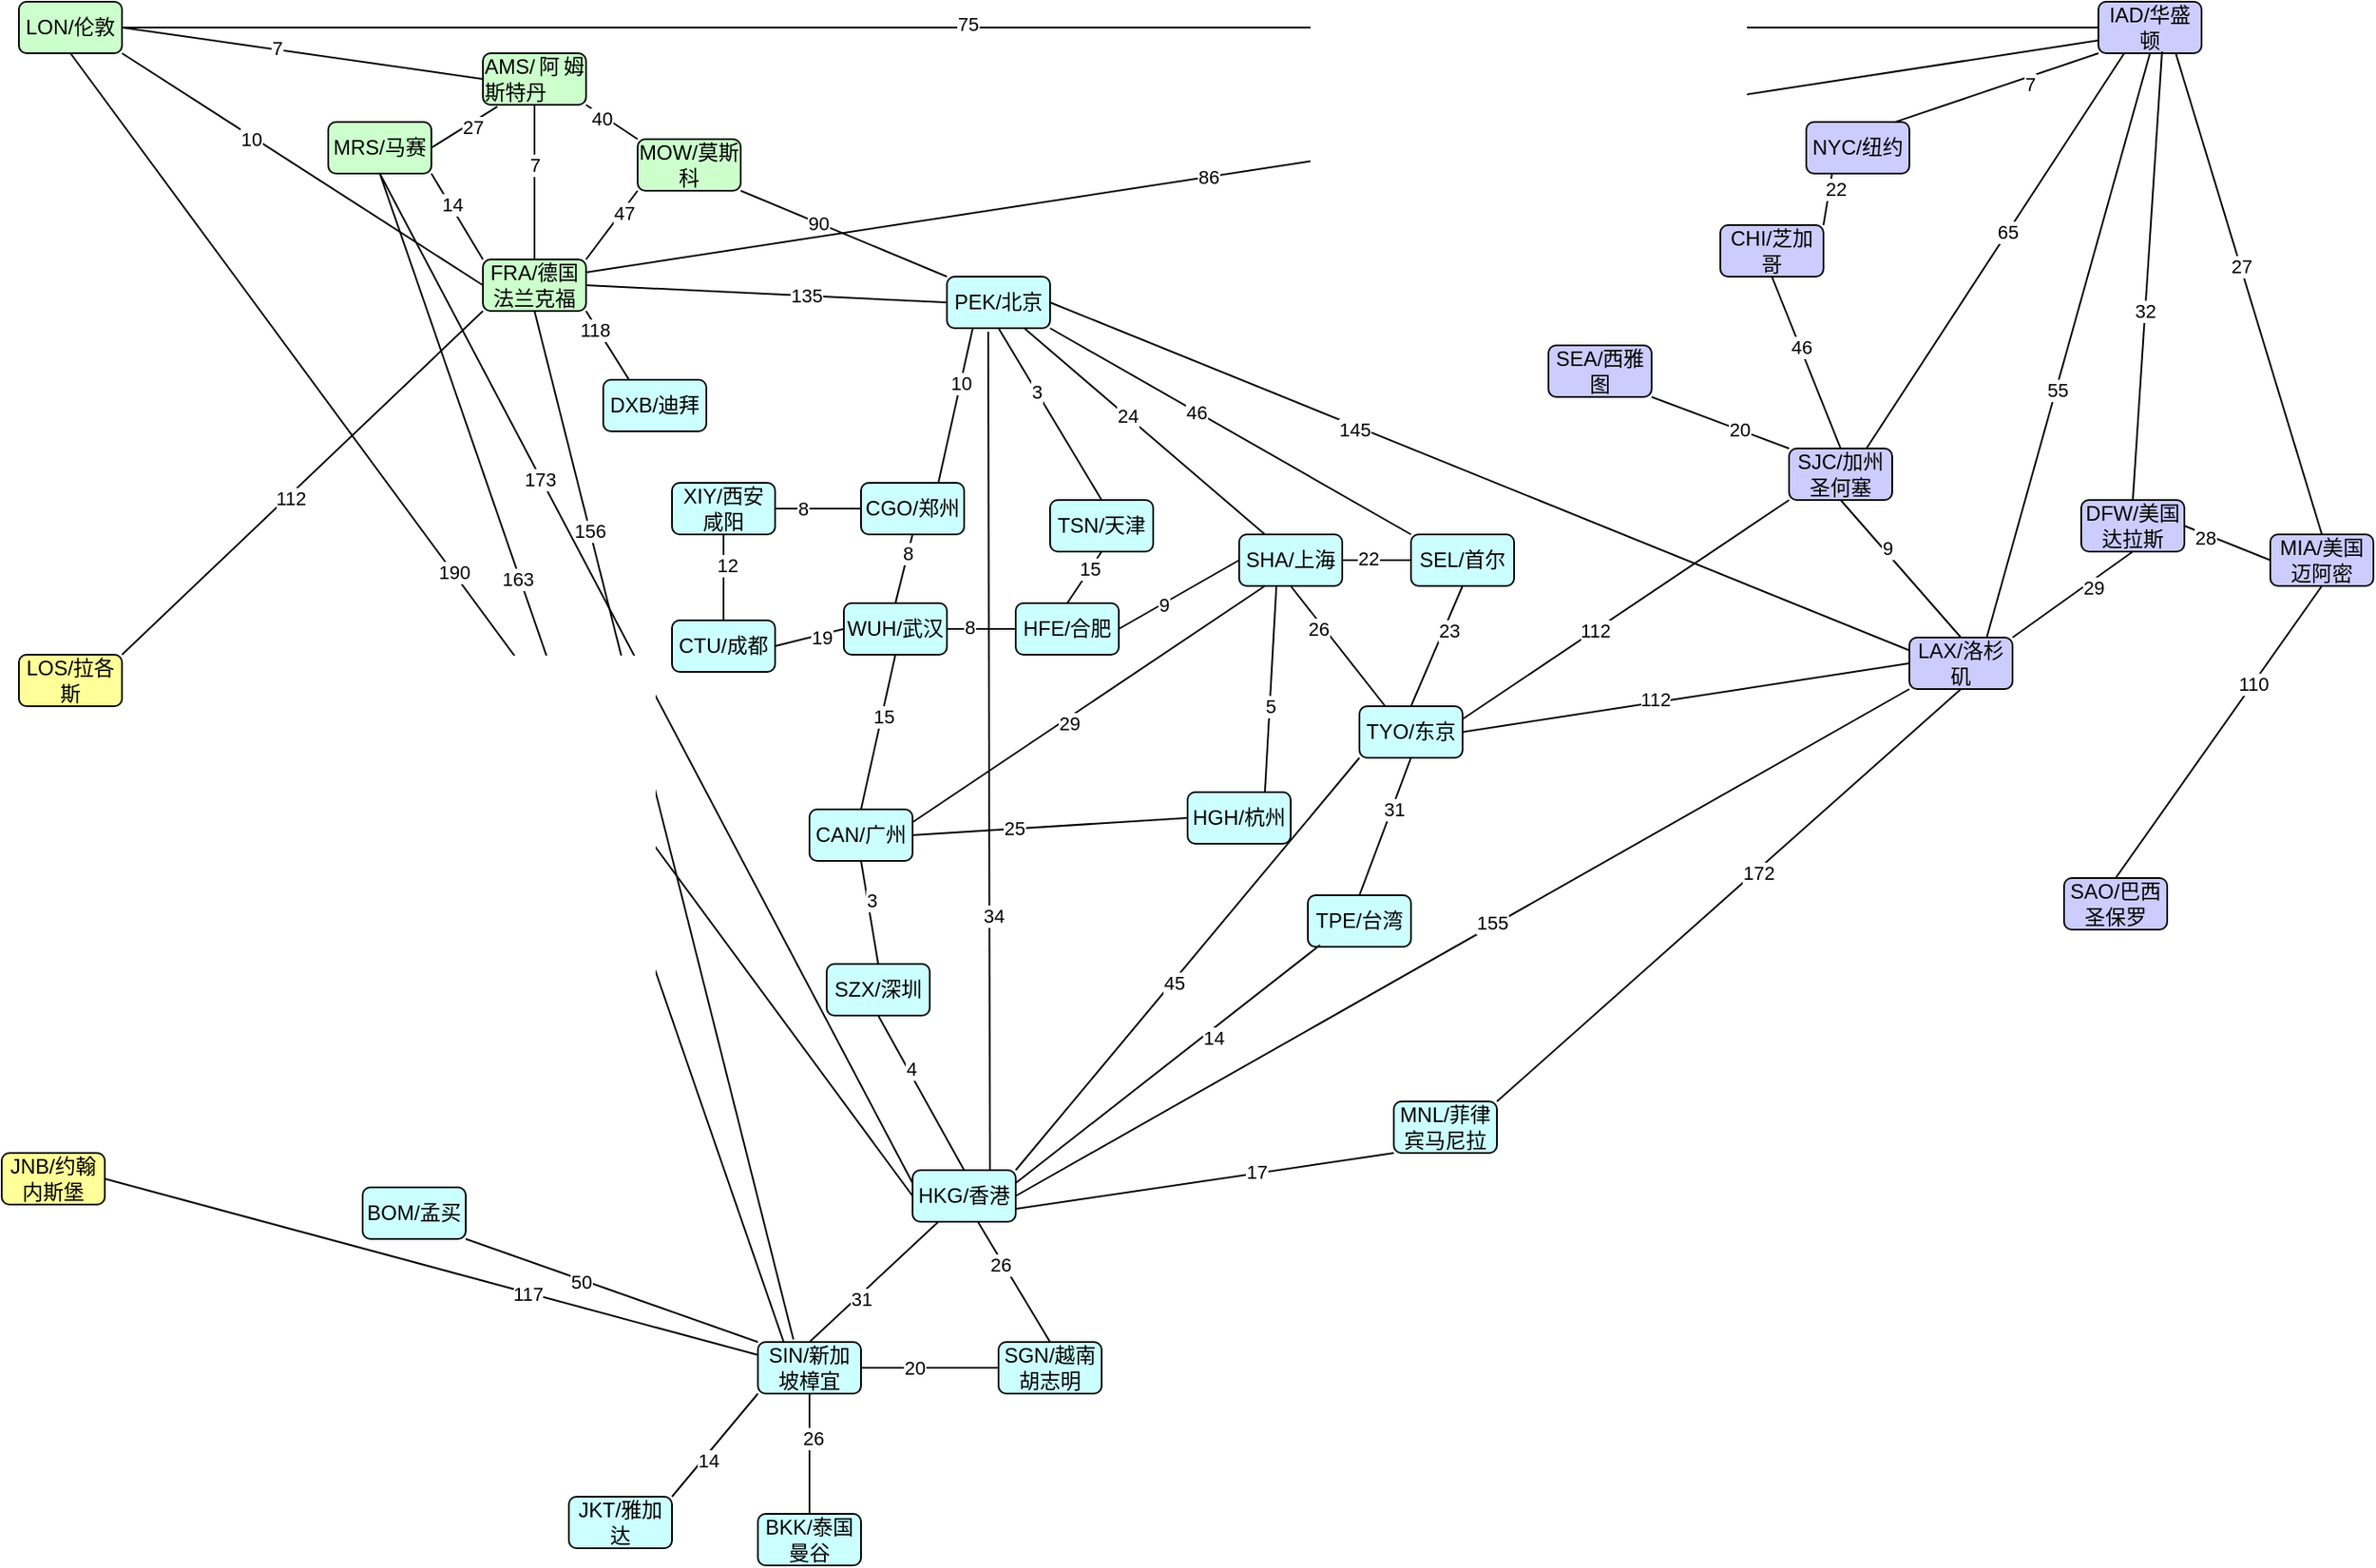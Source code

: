 <mxfile version="14.2.4" type="github">
  <diagram id="ZzYdATz1e4o50h1NUPOt" name="Page-1">
    <mxGraphModel dx="1673" dy="942" grid="1" gridSize="10" guides="1" tooltips="1" connect="1" arrows="1" fold="1" page="1" pageScale="1" pageWidth="2339" pageHeight="3300" math="0" shadow="0">
      <root>
        <mxCell id="0" />
        <mxCell id="1" parent="0" />
        <mxCell id="ROywHDCDSTMMRMpBO1r6-2" value="LON/伦敦" style="rounded=1;whiteSpace=wrap;html=1;fillColor=#CCFFCC;" vertex="1" parent="1">
          <mxGeometry x="50" y="140" width="60" height="30" as="geometry" />
        </mxCell>
        <mxCell id="ROywHDCDSTMMRMpBO1r6-33" value="&lt;div style=&quot;text-align: justify&quot;&gt;&lt;span&gt;AMS/阿姆斯特丹&lt;/span&gt;&lt;/div&gt;" style="rounded=1;whiteSpace=wrap;html=1;fillColor=#CCFFCC;" vertex="1" parent="1">
          <mxGeometry x="320" y="170" width="60" height="30" as="geometry" />
        </mxCell>
        <mxCell id="ROywHDCDSTMMRMpBO1r6-35" value="" style="endArrow=none;html=1;exitX=1;exitY=0.5;exitDx=0;exitDy=0;entryX=0;entryY=0.5;entryDx=0;entryDy=0;" edge="1" parent="1" source="ROywHDCDSTMMRMpBO1r6-2" target="ROywHDCDSTMMRMpBO1r6-33">
          <mxGeometry width="50" height="50" relative="1" as="geometry">
            <mxPoint x="390" y="440" as="sourcePoint" />
            <mxPoint x="440" y="390" as="targetPoint" />
          </mxGeometry>
        </mxCell>
        <mxCell id="ROywHDCDSTMMRMpBO1r6-36" value="7" style="edgeLabel;html=1;align=center;verticalAlign=middle;resizable=0;points=[];" vertex="1" connectable="0" parent="ROywHDCDSTMMRMpBO1r6-35">
          <mxGeometry x="-0.141" y="1" relative="1" as="geometry">
            <mxPoint as="offset" />
          </mxGeometry>
        </mxCell>
        <mxCell id="ROywHDCDSTMMRMpBO1r6-37" value="MRS/马赛" style="rounded=1;whiteSpace=wrap;html=1;fillColor=#CCFFCC;" vertex="1" parent="1">
          <mxGeometry x="230" y="210" width="60" height="30" as="geometry" />
        </mxCell>
        <mxCell id="ROywHDCDSTMMRMpBO1r6-38" value="MOW/莫斯科" style="rounded=1;whiteSpace=wrap;html=1;fillColor=#CCFFCC;" vertex="1" parent="1">
          <mxGeometry x="410" y="220" width="60" height="30" as="geometry" />
        </mxCell>
        <mxCell id="ROywHDCDSTMMRMpBO1r6-39" value="FRA/德国法兰克福" style="rounded=1;whiteSpace=wrap;html=1;fillColor=#CCFFCC;" vertex="1" parent="1">
          <mxGeometry x="320" y="290" width="60" height="30" as="geometry" />
        </mxCell>
        <mxCell id="ROywHDCDSTMMRMpBO1r6-43" value="" style="endArrow=none;html=1;exitX=1;exitY=0.5;exitDx=0;exitDy=0;entryX=0.139;entryY=1.037;entryDx=0;entryDy=0;entryPerimeter=0;" edge="1" parent="1" source="ROywHDCDSTMMRMpBO1r6-37" target="ROywHDCDSTMMRMpBO1r6-33">
          <mxGeometry width="50" height="50" relative="1" as="geometry">
            <mxPoint x="470" y="370" as="sourcePoint" />
            <mxPoint x="520" y="320" as="targetPoint" />
            <Array as="points" />
          </mxGeometry>
        </mxCell>
        <mxCell id="ROywHDCDSTMMRMpBO1r6-45" value="27" style="edgeLabel;html=1;align=center;verticalAlign=middle;resizable=0;points=[];" vertex="1" connectable="0" parent="ROywHDCDSTMMRMpBO1r6-43">
          <mxGeometry x="0.178" y="-2" relative="1" as="geometry">
            <mxPoint as="offset" />
          </mxGeometry>
        </mxCell>
        <mxCell id="ROywHDCDSTMMRMpBO1r6-51" value="" style="endArrow=none;html=1;exitX=1;exitY=1;exitDx=0;exitDy=0;entryX=0;entryY=0;entryDx=0;entryDy=0;" edge="1" parent="1" source="ROywHDCDSTMMRMpBO1r6-33" target="ROywHDCDSTMMRMpBO1r6-38">
          <mxGeometry width="50" height="50" relative="1" as="geometry">
            <mxPoint x="470" y="370" as="sourcePoint" />
            <mxPoint x="520" y="320" as="targetPoint" />
          </mxGeometry>
        </mxCell>
        <mxCell id="ROywHDCDSTMMRMpBO1r6-52" value="40" style="edgeLabel;html=1;align=center;verticalAlign=middle;resizable=0;points=[];" vertex="1" connectable="0" parent="ROywHDCDSTMMRMpBO1r6-51">
          <mxGeometry x="-0.353" y="-2" relative="1" as="geometry">
            <mxPoint as="offset" />
          </mxGeometry>
        </mxCell>
        <mxCell id="ROywHDCDSTMMRMpBO1r6-53" value="" style="endArrow=none;html=1;exitX=0.5;exitY=0;exitDx=0;exitDy=0;entryX=0.5;entryY=1;entryDx=0;entryDy=0;" edge="1" parent="1" source="ROywHDCDSTMMRMpBO1r6-39" target="ROywHDCDSTMMRMpBO1r6-33">
          <mxGeometry width="50" height="50" relative="1" as="geometry">
            <mxPoint x="470" y="370" as="sourcePoint" />
            <mxPoint x="520" y="320" as="targetPoint" />
          </mxGeometry>
        </mxCell>
        <mxCell id="ROywHDCDSTMMRMpBO1r6-54" value="7" style="edgeLabel;html=1;align=center;verticalAlign=middle;resizable=0;points=[];" vertex="1" connectable="0" parent="ROywHDCDSTMMRMpBO1r6-53">
          <mxGeometry x="0.219" relative="1" as="geometry">
            <mxPoint as="offset" />
          </mxGeometry>
        </mxCell>
        <mxCell id="ROywHDCDSTMMRMpBO1r6-55" value="" style="endArrow=none;html=1;exitX=1;exitY=0;exitDx=0;exitDy=0;entryX=0;entryY=1;entryDx=0;entryDy=0;" edge="1" parent="1" source="ROywHDCDSTMMRMpBO1r6-39" target="ROywHDCDSTMMRMpBO1r6-38">
          <mxGeometry width="50" height="50" relative="1" as="geometry">
            <mxPoint x="470" y="370" as="sourcePoint" />
            <mxPoint x="520" y="320" as="targetPoint" />
          </mxGeometry>
        </mxCell>
        <mxCell id="ROywHDCDSTMMRMpBO1r6-56" value="47" style="edgeLabel;html=1;align=center;verticalAlign=middle;resizable=0;points=[];" vertex="1" connectable="0" parent="ROywHDCDSTMMRMpBO1r6-55">
          <mxGeometry x="0.392" y="-1" relative="1" as="geometry">
            <mxPoint as="offset" />
          </mxGeometry>
        </mxCell>
        <mxCell id="ROywHDCDSTMMRMpBO1r6-57" value="" style="endArrow=none;html=1;exitX=0;exitY=0;exitDx=0;exitDy=0;entryX=1;entryY=1;entryDx=0;entryDy=0;" edge="1" parent="1" source="ROywHDCDSTMMRMpBO1r6-39" target="ROywHDCDSTMMRMpBO1r6-37">
          <mxGeometry width="50" height="50" relative="1" as="geometry">
            <mxPoint x="470" y="370" as="sourcePoint" />
            <mxPoint x="520" y="320" as="targetPoint" />
          </mxGeometry>
        </mxCell>
        <mxCell id="ROywHDCDSTMMRMpBO1r6-58" value="14" style="edgeLabel;html=1;align=center;verticalAlign=middle;resizable=0;points=[];" vertex="1" connectable="0" parent="ROywHDCDSTMMRMpBO1r6-57">
          <mxGeometry x="0.274" y="-1" relative="1" as="geometry">
            <mxPoint as="offset" />
          </mxGeometry>
        </mxCell>
        <mxCell id="ROywHDCDSTMMRMpBO1r6-59" value="" style="endArrow=none;html=1;exitX=1;exitY=1;exitDx=0;exitDy=0;entryX=0;entryY=0.5;entryDx=0;entryDy=0;" edge="1" parent="1" source="ROywHDCDSTMMRMpBO1r6-2" target="ROywHDCDSTMMRMpBO1r6-39">
          <mxGeometry width="50" height="50" relative="1" as="geometry">
            <mxPoint x="470" y="370" as="sourcePoint" />
            <mxPoint x="520" y="320" as="targetPoint" />
          </mxGeometry>
        </mxCell>
        <mxCell id="ROywHDCDSTMMRMpBO1r6-223" value="10" style="edgeLabel;html=1;align=center;verticalAlign=middle;resizable=0;points=[];" vertex="1" connectable="0" parent="ROywHDCDSTMMRMpBO1r6-59">
          <mxGeometry x="-0.276" y="-2" relative="1" as="geometry">
            <mxPoint y="-1" as="offset" />
          </mxGeometry>
        </mxCell>
        <mxCell id="ROywHDCDSTMMRMpBO1r6-60" value="LOS/拉各斯" style="rounded=1;whiteSpace=wrap;html=1;fillColor=#FFFF99;" vertex="1" parent="1">
          <mxGeometry x="50" y="520" width="60" height="30" as="geometry" />
        </mxCell>
        <mxCell id="ROywHDCDSTMMRMpBO1r6-61" value="JNB/约翰内斯堡" style="rounded=1;whiteSpace=wrap;html=1;fillColor=#FFFF99;" vertex="1" parent="1">
          <mxGeometry x="40" y="810" width="60" height="30" as="geometry" />
        </mxCell>
        <mxCell id="ROywHDCDSTMMRMpBO1r6-62" value="" style="endArrow=none;html=1;exitX=1;exitY=0;exitDx=0;exitDy=0;entryX=0;entryY=1;entryDx=0;entryDy=0;" edge="1" parent="1" source="ROywHDCDSTMMRMpBO1r6-60" target="ROywHDCDSTMMRMpBO1r6-39">
          <mxGeometry width="50" height="50" relative="1" as="geometry">
            <mxPoint x="490" y="750" as="sourcePoint" />
            <mxPoint x="540" y="700" as="targetPoint" />
          </mxGeometry>
        </mxCell>
        <mxCell id="ROywHDCDSTMMRMpBO1r6-63" value="112" style="edgeLabel;html=1;align=center;verticalAlign=middle;resizable=0;points=[];" vertex="1" connectable="0" parent="ROywHDCDSTMMRMpBO1r6-62">
          <mxGeometry x="-0.069" y="-2" relative="1" as="geometry">
            <mxPoint x="-1" as="offset" />
          </mxGeometry>
        </mxCell>
        <mxCell id="ROywHDCDSTMMRMpBO1r6-64" value="DXB/迪拜" style="rounded=1;whiteSpace=wrap;html=1;fillColor=#CCFFFF;" vertex="1" parent="1">
          <mxGeometry x="390" y="360" width="60" height="30" as="geometry" />
        </mxCell>
        <mxCell id="ROywHDCDSTMMRMpBO1r6-65" value="" style="endArrow=none;html=1;exitX=1;exitY=1;exitDx=0;exitDy=0;entryX=0.25;entryY=0;entryDx=0;entryDy=0;" edge="1" parent="1" source="ROywHDCDSTMMRMpBO1r6-39" target="ROywHDCDSTMMRMpBO1r6-64">
          <mxGeometry width="50" height="50" relative="1" as="geometry">
            <mxPoint x="490" y="550" as="sourcePoint" />
            <mxPoint x="540" y="500" as="targetPoint" />
          </mxGeometry>
        </mxCell>
        <mxCell id="ROywHDCDSTMMRMpBO1r6-66" value="118" style="edgeLabel;html=1;align=center;verticalAlign=middle;resizable=0;points=[];" vertex="1" connectable="0" parent="ROywHDCDSTMMRMpBO1r6-65">
          <mxGeometry x="-0.515" y="-2" relative="1" as="geometry">
            <mxPoint as="offset" />
          </mxGeometry>
        </mxCell>
        <mxCell id="ROywHDCDSTMMRMpBO1r6-67" value="CTU/成都" style="rounded=1;whiteSpace=wrap;html=1;fillColor=#CCFFFF;" vertex="1" parent="1">
          <mxGeometry x="430" y="500" width="60" height="30" as="geometry" />
        </mxCell>
        <mxCell id="ROywHDCDSTMMRMpBO1r6-68" value="XIY/西安咸阳" style="rounded=1;whiteSpace=wrap;html=1;fillColor=#CCFFFF;" vertex="1" parent="1">
          <mxGeometry x="430" y="420" width="60" height="30" as="geometry" />
        </mxCell>
        <mxCell id="ROywHDCDSTMMRMpBO1r6-69" value="CGO/郑州" style="rounded=1;whiteSpace=wrap;html=1;fillColor=#CCFFFF;" vertex="1" parent="1">
          <mxGeometry x="540" y="420" width="60" height="30" as="geometry" />
        </mxCell>
        <mxCell id="ROywHDCDSTMMRMpBO1r6-70" value="PEK/北京" style="rounded=1;whiteSpace=wrap;html=1;fillColor=#CCFFFF;" vertex="1" parent="1">
          <mxGeometry x="590" y="300" width="60" height="30" as="geometry" />
        </mxCell>
        <mxCell id="ROywHDCDSTMMRMpBO1r6-71" value="WUH/武汉" style="rounded=1;whiteSpace=wrap;html=1;fillColor=#CCFFFF;" vertex="1" parent="1">
          <mxGeometry x="530" y="490" width="60" height="30" as="geometry" />
        </mxCell>
        <mxCell id="ROywHDCDSTMMRMpBO1r6-72" value="TSN/天津" style="rounded=1;whiteSpace=wrap;html=1;fillColor=#CCFFFF;" vertex="1" parent="1">
          <mxGeometry x="650" y="430" width="60" height="30" as="geometry" />
        </mxCell>
        <mxCell id="ROywHDCDSTMMRMpBO1r6-73" value="HFE/合肥" style="rounded=1;whiteSpace=wrap;html=1;fillColor=#CCFFFF;" vertex="1" parent="1">
          <mxGeometry x="630" y="490" width="60" height="30" as="geometry" />
        </mxCell>
        <mxCell id="ROywHDCDSTMMRMpBO1r6-76" value="CAN/广州" style="rounded=1;whiteSpace=wrap;html=1;fillColor=#CCFFFF;" vertex="1" parent="1">
          <mxGeometry x="510" y="610" width="60" height="30" as="geometry" />
        </mxCell>
        <mxCell id="ROywHDCDSTMMRMpBO1r6-77" value="SZX/深圳" style="rounded=1;whiteSpace=wrap;html=1;fillColor=#CCFFFF;" vertex="1" parent="1">
          <mxGeometry x="520" y="700" width="60" height="30" as="geometry" />
        </mxCell>
        <mxCell id="ROywHDCDSTMMRMpBO1r6-78" value="BOM/孟买" style="rounded=1;whiteSpace=wrap;html=1;fillColor=#CCFFFF;" vertex="1" parent="1">
          <mxGeometry x="250" y="830" width="60" height="30" as="geometry" />
        </mxCell>
        <mxCell id="ROywHDCDSTMMRMpBO1r6-79" value="HKG/香港" style="rounded=1;whiteSpace=wrap;html=1;fillColor=#CCFFFF;" vertex="1" parent="1">
          <mxGeometry x="570" y="820" width="60" height="30" as="geometry" />
        </mxCell>
        <mxCell id="ROywHDCDSTMMRMpBO1r6-80" value="SIN/新加坡樟宜" style="rounded=1;whiteSpace=wrap;html=1;fillColor=#CCFFFF;" vertex="1" parent="1">
          <mxGeometry x="480" y="920" width="60" height="30" as="geometry" />
        </mxCell>
        <mxCell id="ROywHDCDSTMMRMpBO1r6-81" value="SGN/越南胡志明" style="rounded=1;whiteSpace=wrap;html=1;fillColor=#CCFFFF;" vertex="1" parent="1">
          <mxGeometry x="620" y="920" width="60" height="30" as="geometry" />
        </mxCell>
        <mxCell id="ROywHDCDSTMMRMpBO1r6-82" value="MNL/菲律宾马尼拉" style="rounded=1;whiteSpace=wrap;html=1;fillColor=#CCFFFF;" vertex="1" parent="1">
          <mxGeometry x="850" y="780" width="60" height="30" as="geometry" />
        </mxCell>
        <mxCell id="ROywHDCDSTMMRMpBO1r6-83" value="BKK/泰国曼谷" style="rounded=1;whiteSpace=wrap;html=1;fillColor=#CCFFFF;" vertex="1" parent="1">
          <mxGeometry x="480" y="1020" width="60" height="30" as="geometry" />
        </mxCell>
        <mxCell id="ROywHDCDSTMMRMpBO1r6-84" value="JKT/雅加达" style="rounded=1;whiteSpace=wrap;html=1;fillColor=#CCFFFF;" vertex="1" parent="1">
          <mxGeometry x="370" y="1010" width="60" height="30" as="geometry" />
        </mxCell>
        <mxCell id="ROywHDCDSTMMRMpBO1r6-85" value="SHA/上海" style="rounded=1;whiteSpace=wrap;html=1;fillColor=#CCFFFF;" vertex="1" parent="1">
          <mxGeometry x="760" y="450" width="60" height="30" as="geometry" />
        </mxCell>
        <mxCell id="ROywHDCDSTMMRMpBO1r6-86" value="HGH/杭州" style="rounded=1;whiteSpace=wrap;html=1;fillColor=#CCFFFF;" vertex="1" parent="1">
          <mxGeometry x="730" y="600" width="60" height="30" as="geometry" />
        </mxCell>
        <mxCell id="ROywHDCDSTMMRMpBO1r6-89" value="TYO/东京" style="rounded=1;whiteSpace=wrap;html=1;fillColor=#CCFFFF;" vertex="1" parent="1">
          <mxGeometry x="830" y="550" width="60" height="30" as="geometry" />
        </mxCell>
        <mxCell id="ROywHDCDSTMMRMpBO1r6-90" value="SEL/首尔" style="rounded=1;whiteSpace=wrap;html=1;fillColor=#CCFFFF;" vertex="1" parent="1">
          <mxGeometry x="860" y="450" width="60" height="30" as="geometry" />
        </mxCell>
        <mxCell id="ROywHDCDSTMMRMpBO1r6-91" value="TPE/台湾" style="rounded=1;whiteSpace=wrap;html=1;fillColor=#CCFFFF;" vertex="1" parent="1">
          <mxGeometry x="800" y="660" width="60" height="30" as="geometry" />
        </mxCell>
        <mxCell id="ROywHDCDSTMMRMpBO1r6-93" value="" style="endArrow=none;html=1;exitX=1;exitY=1;exitDx=0;exitDy=0;entryX=0;entryY=0;entryDx=0;entryDy=0;" edge="1" parent="1" source="ROywHDCDSTMMRMpBO1r6-38" target="ROywHDCDSTMMRMpBO1r6-70">
          <mxGeometry width="50" height="50" relative="1" as="geometry">
            <mxPoint x="620" y="450" as="sourcePoint" />
            <mxPoint x="670" y="400" as="targetPoint" />
          </mxGeometry>
        </mxCell>
        <mxCell id="ROywHDCDSTMMRMpBO1r6-94" value="90" style="edgeLabel;html=1;align=center;verticalAlign=middle;resizable=0;points=[];" vertex="1" connectable="0" parent="ROywHDCDSTMMRMpBO1r6-93">
          <mxGeometry x="-0.255" relative="1" as="geometry">
            <mxPoint as="offset" />
          </mxGeometry>
        </mxCell>
        <mxCell id="ROywHDCDSTMMRMpBO1r6-95" value="" style="endArrow=none;html=1;exitX=1;exitY=0.5;exitDx=0;exitDy=0;entryX=0;entryY=0.5;entryDx=0;entryDy=0;" edge="1" parent="1" source="ROywHDCDSTMMRMpBO1r6-39" target="ROywHDCDSTMMRMpBO1r6-70">
          <mxGeometry width="50" height="50" relative="1" as="geometry">
            <mxPoint x="620" y="450" as="sourcePoint" />
            <mxPoint x="670" y="400" as="targetPoint" />
          </mxGeometry>
        </mxCell>
        <mxCell id="ROywHDCDSTMMRMpBO1r6-96" value="135" style="edgeLabel;html=1;align=center;verticalAlign=middle;resizable=0;points=[];" vertex="1" connectable="0" parent="ROywHDCDSTMMRMpBO1r6-95">
          <mxGeometry x="0.216" relative="1" as="geometry">
            <mxPoint as="offset" />
          </mxGeometry>
        </mxCell>
        <mxCell id="ROywHDCDSTMMRMpBO1r6-97" value="" style="endArrow=none;html=1;entryX=0.25;entryY=1;entryDx=0;entryDy=0;exitX=0.75;exitY=0;exitDx=0;exitDy=0;" edge="1" parent="1" source="ROywHDCDSTMMRMpBO1r6-69" target="ROywHDCDSTMMRMpBO1r6-70">
          <mxGeometry width="50" height="50" relative="1" as="geometry">
            <mxPoint x="620" y="450" as="sourcePoint" />
            <mxPoint x="670" y="400" as="targetPoint" />
          </mxGeometry>
        </mxCell>
        <mxCell id="ROywHDCDSTMMRMpBO1r6-98" value="10" style="edgeLabel;html=1;align=center;verticalAlign=middle;resizable=0;points=[];" vertex="1" connectable="0" parent="ROywHDCDSTMMRMpBO1r6-97">
          <mxGeometry x="0.291" relative="1" as="geometry">
            <mxPoint as="offset" />
          </mxGeometry>
        </mxCell>
        <mxCell id="ROywHDCDSTMMRMpBO1r6-99" value="" style="endArrow=none;html=1;entryX=0.5;entryY=1;entryDx=0;entryDy=0;exitX=0.5;exitY=0;exitDx=0;exitDy=0;" edge="1" parent="1" source="ROywHDCDSTMMRMpBO1r6-72" target="ROywHDCDSTMMRMpBO1r6-70">
          <mxGeometry width="50" height="50" relative="1" as="geometry">
            <mxPoint x="620" y="450" as="sourcePoint" />
            <mxPoint x="670" y="400" as="targetPoint" />
          </mxGeometry>
        </mxCell>
        <mxCell id="ROywHDCDSTMMRMpBO1r6-100" value="3" style="edgeLabel;html=1;align=center;verticalAlign=middle;resizable=0;points=[];" vertex="1" connectable="0" parent="ROywHDCDSTMMRMpBO1r6-99">
          <mxGeometry x="0.267" relative="1" as="geometry">
            <mxPoint as="offset" />
          </mxGeometry>
        </mxCell>
        <mxCell id="ROywHDCDSTMMRMpBO1r6-102" value="" style="endArrow=none;html=1;entryX=0.4;entryY=1.067;entryDx=0;entryDy=0;entryPerimeter=0;exitX=0.75;exitY=0;exitDx=0;exitDy=0;" edge="1" parent="1" source="ROywHDCDSTMMRMpBO1r6-79" target="ROywHDCDSTMMRMpBO1r6-70">
          <mxGeometry width="50" height="50" relative="1" as="geometry">
            <mxPoint x="620" y="450" as="sourcePoint" />
            <mxPoint x="670" y="400" as="targetPoint" />
          </mxGeometry>
        </mxCell>
        <mxCell id="ROywHDCDSTMMRMpBO1r6-119" value="34" style="edgeLabel;html=1;align=center;verticalAlign=middle;resizable=0;points=[];" vertex="1" connectable="0" parent="ROywHDCDSTMMRMpBO1r6-102">
          <mxGeometry x="-0.391" y="-2" relative="1" as="geometry">
            <mxPoint as="offset" />
          </mxGeometry>
        </mxCell>
        <mxCell id="ROywHDCDSTMMRMpBO1r6-104" value="" style="endArrow=none;html=1;entryX=0.25;entryY=0;entryDx=0;entryDy=0;exitX=0.75;exitY=1;exitDx=0;exitDy=0;" edge="1" parent="1" source="ROywHDCDSTMMRMpBO1r6-70" target="ROywHDCDSTMMRMpBO1r6-85">
          <mxGeometry width="50" height="50" relative="1" as="geometry">
            <mxPoint x="620" y="750" as="sourcePoint" />
            <mxPoint x="670" y="700" as="targetPoint" />
          </mxGeometry>
        </mxCell>
        <mxCell id="ROywHDCDSTMMRMpBO1r6-105" value="24" style="edgeLabel;html=1;align=center;verticalAlign=middle;resizable=0;points=[];" vertex="1" connectable="0" parent="ROywHDCDSTMMRMpBO1r6-104">
          <mxGeometry x="-0.147" relative="1" as="geometry">
            <mxPoint as="offset" />
          </mxGeometry>
        </mxCell>
        <mxCell id="ROywHDCDSTMMRMpBO1r6-106" value="" style="endArrow=none;html=1;exitX=1;exitY=0.5;exitDx=0;exitDy=0;entryX=0;entryY=0.5;entryDx=0;entryDy=0;" edge="1" parent="1" source="ROywHDCDSTMMRMpBO1r6-68" target="ROywHDCDSTMMRMpBO1r6-69">
          <mxGeometry width="50" height="50" relative="1" as="geometry">
            <mxPoint x="620" y="750" as="sourcePoint" />
            <mxPoint x="670" y="700" as="targetPoint" />
          </mxGeometry>
        </mxCell>
        <mxCell id="ROywHDCDSTMMRMpBO1r6-107" value="8" style="edgeLabel;html=1;align=center;verticalAlign=middle;resizable=0;points=[];" vertex="1" connectable="0" parent="ROywHDCDSTMMRMpBO1r6-106">
          <mxGeometry x="-0.375" relative="1" as="geometry">
            <mxPoint as="offset" />
          </mxGeometry>
        </mxCell>
        <mxCell id="ROywHDCDSTMMRMpBO1r6-108" value="" style="endArrow=none;html=1;entryX=0.5;entryY=1;entryDx=0;entryDy=0;exitX=0.5;exitY=0;exitDx=0;exitDy=0;" edge="1" parent="1" source="ROywHDCDSTMMRMpBO1r6-67" target="ROywHDCDSTMMRMpBO1r6-68">
          <mxGeometry width="50" height="50" relative="1" as="geometry">
            <mxPoint x="620" y="750" as="sourcePoint" />
            <mxPoint x="670" y="700" as="targetPoint" />
          </mxGeometry>
        </mxCell>
        <mxCell id="ROywHDCDSTMMRMpBO1r6-109" value="12" style="edgeLabel;html=1;align=center;verticalAlign=middle;resizable=0;points=[];" vertex="1" connectable="0" parent="ROywHDCDSTMMRMpBO1r6-108">
          <mxGeometry x="0.27" y="-2" relative="1" as="geometry">
            <mxPoint as="offset" />
          </mxGeometry>
        </mxCell>
        <mxCell id="ROywHDCDSTMMRMpBO1r6-110" value="" style="endArrow=none;html=1;entryX=0.5;entryY=1;entryDx=0;entryDy=0;exitX=0.5;exitY=0;exitDx=0;exitDy=0;" edge="1" parent="1" source="ROywHDCDSTMMRMpBO1r6-71" target="ROywHDCDSTMMRMpBO1r6-69">
          <mxGeometry width="50" height="50" relative="1" as="geometry">
            <mxPoint x="620" y="750" as="sourcePoint" />
            <mxPoint x="670" y="700" as="targetPoint" />
          </mxGeometry>
        </mxCell>
        <mxCell id="ROywHDCDSTMMRMpBO1r6-111" value="8" style="edgeLabel;html=1;align=center;verticalAlign=middle;resizable=0;points=[];" vertex="1" connectable="0" parent="ROywHDCDSTMMRMpBO1r6-110">
          <mxGeometry x="0.45" y="-1" relative="1" as="geometry">
            <mxPoint x="-1" as="offset" />
          </mxGeometry>
        </mxCell>
        <mxCell id="ROywHDCDSTMMRMpBO1r6-112" value="" style="endArrow=none;html=1;entryX=0;entryY=0.5;entryDx=0;entryDy=0;exitX=1;exitY=0.5;exitDx=0;exitDy=0;" edge="1" parent="1" source="ROywHDCDSTMMRMpBO1r6-67" target="ROywHDCDSTMMRMpBO1r6-71">
          <mxGeometry width="50" height="50" relative="1" as="geometry">
            <mxPoint x="620" y="750" as="sourcePoint" />
            <mxPoint x="670" y="700" as="targetPoint" />
          </mxGeometry>
        </mxCell>
        <mxCell id="ROywHDCDSTMMRMpBO1r6-113" value="19" style="edgeLabel;html=1;align=center;verticalAlign=middle;resizable=0;points=[];" vertex="1" connectable="0" parent="ROywHDCDSTMMRMpBO1r6-112">
          <mxGeometry x="0.32" y="-1" relative="1" as="geometry">
            <mxPoint as="offset" />
          </mxGeometry>
        </mxCell>
        <mxCell id="ROywHDCDSTMMRMpBO1r6-114" value="" style="endArrow=none;html=1;entryX=0.5;entryY=1;entryDx=0;entryDy=0;exitX=0.5;exitY=0;exitDx=0;exitDy=0;" edge="1" parent="1" source="ROywHDCDSTMMRMpBO1r6-76" target="ROywHDCDSTMMRMpBO1r6-71">
          <mxGeometry width="50" height="50" relative="1" as="geometry">
            <mxPoint x="620" y="750" as="sourcePoint" />
            <mxPoint x="670" y="700" as="targetPoint" />
          </mxGeometry>
        </mxCell>
        <mxCell id="ROywHDCDSTMMRMpBO1r6-115" value="15" style="edgeLabel;html=1;align=center;verticalAlign=middle;resizable=0;points=[];" vertex="1" connectable="0" parent="ROywHDCDSTMMRMpBO1r6-114">
          <mxGeometry x="0.216" y="-1" relative="1" as="geometry">
            <mxPoint as="offset" />
          </mxGeometry>
        </mxCell>
        <mxCell id="ROywHDCDSTMMRMpBO1r6-116" value="" style="endArrow=none;html=1;entryX=0.5;entryY=1;entryDx=0;entryDy=0;exitX=0.5;exitY=0;exitDx=0;exitDy=0;" edge="1" parent="1" source="ROywHDCDSTMMRMpBO1r6-77" target="ROywHDCDSTMMRMpBO1r6-76">
          <mxGeometry width="50" height="50" relative="1" as="geometry">
            <mxPoint x="620" y="750" as="sourcePoint" />
            <mxPoint x="670" y="700" as="targetPoint" />
          </mxGeometry>
        </mxCell>
        <mxCell id="ROywHDCDSTMMRMpBO1r6-117" value="3" style="edgeLabel;html=1;align=center;verticalAlign=middle;resizable=0;points=[];" vertex="1" connectable="0" parent="ROywHDCDSTMMRMpBO1r6-116">
          <mxGeometry x="0.23" y="-2" relative="1" as="geometry">
            <mxPoint as="offset" />
          </mxGeometry>
        </mxCell>
        <mxCell id="ROywHDCDSTMMRMpBO1r6-120" value="" style="endArrow=none;html=1;exitX=1;exitY=0.5;exitDx=0;exitDy=0;entryX=0;entryY=0.5;entryDx=0;entryDy=0;" edge="1" parent="1" source="ROywHDCDSTMMRMpBO1r6-76" target="ROywHDCDSTMMRMpBO1r6-86">
          <mxGeometry width="50" height="50" relative="1" as="geometry">
            <mxPoint x="620" y="750" as="sourcePoint" />
            <mxPoint x="670" y="700" as="targetPoint" />
          </mxGeometry>
        </mxCell>
        <mxCell id="ROywHDCDSTMMRMpBO1r6-121" value="25" style="edgeLabel;html=1;align=center;verticalAlign=middle;resizable=0;points=[];" vertex="1" connectable="0" parent="ROywHDCDSTMMRMpBO1r6-120">
          <mxGeometry x="-0.266" y="1" relative="1" as="geometry">
            <mxPoint as="offset" />
          </mxGeometry>
        </mxCell>
        <mxCell id="ROywHDCDSTMMRMpBO1r6-122" value="" style="endArrow=none;html=1;exitX=1;exitY=0.25;exitDx=0;exitDy=0;entryX=0.25;entryY=1;entryDx=0;entryDy=0;" edge="1" parent="1" source="ROywHDCDSTMMRMpBO1r6-76" target="ROywHDCDSTMMRMpBO1r6-85">
          <mxGeometry width="50" height="50" relative="1" as="geometry">
            <mxPoint x="620" y="750" as="sourcePoint" />
            <mxPoint x="670" y="700" as="targetPoint" />
          </mxGeometry>
        </mxCell>
        <mxCell id="ROywHDCDSTMMRMpBO1r6-123" value="29" style="edgeLabel;html=1;align=center;verticalAlign=middle;resizable=0;points=[];" vertex="1" connectable="0" parent="ROywHDCDSTMMRMpBO1r6-122">
          <mxGeometry x="-0.13" y="-2" relative="1" as="geometry">
            <mxPoint as="offset" />
          </mxGeometry>
        </mxCell>
        <mxCell id="ROywHDCDSTMMRMpBO1r6-124" value="" style="endArrow=none;html=1;entryX=0;entryY=0.5;entryDx=0;entryDy=0;exitX=1;exitY=0.5;exitDx=0;exitDy=0;" edge="1" parent="1" source="ROywHDCDSTMMRMpBO1r6-71" target="ROywHDCDSTMMRMpBO1r6-73">
          <mxGeometry width="50" height="50" relative="1" as="geometry">
            <mxPoint x="620" y="750" as="sourcePoint" />
            <mxPoint x="670" y="700" as="targetPoint" />
          </mxGeometry>
        </mxCell>
        <mxCell id="ROywHDCDSTMMRMpBO1r6-125" value="8" style="edgeLabel;html=1;align=center;verticalAlign=middle;resizable=0;points=[];" vertex="1" connectable="0" parent="ROywHDCDSTMMRMpBO1r6-124">
          <mxGeometry x="-0.36" y="1" relative="1" as="geometry">
            <mxPoint as="offset" />
          </mxGeometry>
        </mxCell>
        <mxCell id="ROywHDCDSTMMRMpBO1r6-126" value="" style="endArrow=none;html=1;entryX=0.5;entryY=1;entryDx=0;entryDy=0;exitX=0.5;exitY=0;exitDx=0;exitDy=0;" edge="1" parent="1" source="ROywHDCDSTMMRMpBO1r6-73" target="ROywHDCDSTMMRMpBO1r6-72">
          <mxGeometry width="50" height="50" relative="1" as="geometry">
            <mxPoint x="620" y="750" as="sourcePoint" />
            <mxPoint x="670" y="700" as="targetPoint" />
          </mxGeometry>
        </mxCell>
        <mxCell id="ROywHDCDSTMMRMpBO1r6-127" value="15" style="edgeLabel;html=1;align=center;verticalAlign=middle;resizable=0;points=[];" vertex="1" connectable="0" parent="ROywHDCDSTMMRMpBO1r6-126">
          <mxGeometry x="0.333" y="1" relative="1" as="geometry">
            <mxPoint as="offset" />
          </mxGeometry>
        </mxCell>
        <mxCell id="ROywHDCDSTMMRMpBO1r6-128" value="" style="endArrow=none;html=1;entryX=0;entryY=0.5;entryDx=0;entryDy=0;exitX=1;exitY=0.5;exitDx=0;exitDy=0;" edge="1" parent="1" source="ROywHDCDSTMMRMpBO1r6-73" target="ROywHDCDSTMMRMpBO1r6-85">
          <mxGeometry width="50" height="50" relative="1" as="geometry">
            <mxPoint x="620" y="750" as="sourcePoint" />
            <mxPoint x="670" y="700" as="targetPoint" />
          </mxGeometry>
        </mxCell>
        <mxCell id="ROywHDCDSTMMRMpBO1r6-129" value="9" style="edgeLabel;html=1;align=center;verticalAlign=middle;resizable=0;points=[];" vertex="1" connectable="0" parent="ROywHDCDSTMMRMpBO1r6-128">
          <mxGeometry x="-0.267" relative="1" as="geometry">
            <mxPoint as="offset" />
          </mxGeometry>
        </mxCell>
        <mxCell id="ROywHDCDSTMMRMpBO1r6-131" value="" style="endArrow=none;html=1;entryX=0;entryY=0.5;entryDx=0;entryDy=0;exitX=1;exitY=0.5;exitDx=0;exitDy=0;" edge="1" parent="1" source="ROywHDCDSTMMRMpBO1r6-85" target="ROywHDCDSTMMRMpBO1r6-90">
          <mxGeometry width="50" height="50" relative="1" as="geometry">
            <mxPoint x="620" y="750" as="sourcePoint" />
            <mxPoint x="670" y="700" as="targetPoint" />
          </mxGeometry>
        </mxCell>
        <mxCell id="ROywHDCDSTMMRMpBO1r6-132" value="22" style="edgeLabel;html=1;align=center;verticalAlign=middle;resizable=0;points=[];" vertex="1" connectable="0" parent="ROywHDCDSTMMRMpBO1r6-131">
          <mxGeometry x="-0.25" y="1" relative="1" as="geometry">
            <mxPoint as="offset" />
          </mxGeometry>
        </mxCell>
        <mxCell id="ROywHDCDSTMMRMpBO1r6-133" value="" style="endArrow=none;html=1;entryX=0.5;entryY=1;entryDx=0;entryDy=0;exitX=0.25;exitY=0;exitDx=0;exitDy=0;" edge="1" parent="1" source="ROywHDCDSTMMRMpBO1r6-89" target="ROywHDCDSTMMRMpBO1r6-85">
          <mxGeometry width="50" height="50" relative="1" as="geometry">
            <mxPoint x="620" y="750" as="sourcePoint" />
            <mxPoint x="670" y="700" as="targetPoint" />
          </mxGeometry>
        </mxCell>
        <mxCell id="ROywHDCDSTMMRMpBO1r6-134" value="26" style="edgeLabel;html=1;align=center;verticalAlign=middle;resizable=0;points=[];" vertex="1" connectable="0" parent="ROywHDCDSTMMRMpBO1r6-133">
          <mxGeometry x="0.347" y="3" relative="1" as="geometry">
            <mxPoint as="offset" />
          </mxGeometry>
        </mxCell>
        <mxCell id="ROywHDCDSTMMRMpBO1r6-135" value="" style="endArrow=none;html=1;entryX=0.5;entryY=1;entryDx=0;entryDy=0;exitX=0.5;exitY=0;exitDx=0;exitDy=0;" edge="1" parent="1" source="ROywHDCDSTMMRMpBO1r6-89" target="ROywHDCDSTMMRMpBO1r6-90">
          <mxGeometry width="50" height="50" relative="1" as="geometry">
            <mxPoint x="620" y="750" as="sourcePoint" />
            <mxPoint x="670" y="700" as="targetPoint" />
          </mxGeometry>
        </mxCell>
        <mxCell id="ROywHDCDSTMMRMpBO1r6-136" value="23" style="edgeLabel;html=1;align=center;verticalAlign=middle;resizable=0;points=[];" vertex="1" connectable="0" parent="ROywHDCDSTMMRMpBO1r6-135">
          <mxGeometry x="0.282" y="-3" relative="1" as="geometry">
            <mxPoint as="offset" />
          </mxGeometry>
        </mxCell>
        <mxCell id="ROywHDCDSTMMRMpBO1r6-137" value="" style="endArrow=none;html=1;entryX=0.5;entryY=1;entryDx=0;entryDy=0;exitX=0.5;exitY=0;exitDx=0;exitDy=0;" edge="1" parent="1" source="ROywHDCDSTMMRMpBO1r6-91" target="ROywHDCDSTMMRMpBO1r6-89">
          <mxGeometry width="50" height="50" relative="1" as="geometry">
            <mxPoint x="620" y="750" as="sourcePoint" />
            <mxPoint x="670" y="700" as="targetPoint" />
          </mxGeometry>
        </mxCell>
        <mxCell id="ROywHDCDSTMMRMpBO1r6-138" value="31" style="edgeLabel;html=1;align=center;verticalAlign=middle;resizable=0;points=[];" vertex="1" connectable="0" parent="ROywHDCDSTMMRMpBO1r6-137">
          <mxGeometry x="0.277" y="-1" relative="1" as="geometry">
            <mxPoint as="offset" />
          </mxGeometry>
        </mxCell>
        <mxCell id="ROywHDCDSTMMRMpBO1r6-139" value="" style="endArrow=none;html=1;entryX=0;entryY=1;entryDx=0;entryDy=0;exitX=1;exitY=0;exitDx=0;exitDy=0;" edge="1" parent="1" source="ROywHDCDSTMMRMpBO1r6-79" target="ROywHDCDSTMMRMpBO1r6-89">
          <mxGeometry width="50" height="50" relative="1" as="geometry">
            <mxPoint x="620" y="750" as="sourcePoint" />
            <mxPoint x="670" y="700" as="targetPoint" />
          </mxGeometry>
        </mxCell>
        <mxCell id="ROywHDCDSTMMRMpBO1r6-140" value="45" style="edgeLabel;html=1;align=center;verticalAlign=middle;resizable=0;points=[];" vertex="1" connectable="0" parent="ROywHDCDSTMMRMpBO1r6-139">
          <mxGeometry x="-0.091" relative="1" as="geometry">
            <mxPoint x="1" as="offset" />
          </mxGeometry>
        </mxCell>
        <mxCell id="ROywHDCDSTMMRMpBO1r6-141" value="" style="endArrow=none;html=1;exitX=1;exitY=0.25;exitDx=0;exitDy=0;entryX=0.117;entryY=0.967;entryDx=0;entryDy=0;entryPerimeter=0;" edge="1" parent="1" source="ROywHDCDSTMMRMpBO1r6-79" target="ROywHDCDSTMMRMpBO1r6-91">
          <mxGeometry width="50" height="50" relative="1" as="geometry">
            <mxPoint x="620" y="750" as="sourcePoint" />
            <mxPoint x="670" y="700" as="targetPoint" />
          </mxGeometry>
        </mxCell>
        <mxCell id="ROywHDCDSTMMRMpBO1r6-142" value="14" style="edgeLabel;html=1;align=center;verticalAlign=middle;resizable=0;points=[];" vertex="1" connectable="0" parent="ROywHDCDSTMMRMpBO1r6-141">
          <mxGeometry x="0.267" y="-4" relative="1" as="geometry">
            <mxPoint as="offset" />
          </mxGeometry>
        </mxCell>
        <mxCell id="ROywHDCDSTMMRMpBO1r6-143" value="" style="endArrow=none;html=1;entryX=0;entryY=1;entryDx=0;entryDy=0;exitX=1;exitY=0.75;exitDx=0;exitDy=0;" edge="1" parent="1" source="ROywHDCDSTMMRMpBO1r6-79" target="ROywHDCDSTMMRMpBO1r6-82">
          <mxGeometry width="50" height="50" relative="1" as="geometry">
            <mxPoint x="620" y="750" as="sourcePoint" />
            <mxPoint x="670" y="700" as="targetPoint" />
          </mxGeometry>
        </mxCell>
        <mxCell id="ROywHDCDSTMMRMpBO1r6-144" value="17" style="edgeLabel;html=1;align=center;verticalAlign=middle;resizable=0;points=[];" vertex="1" connectable="0" parent="ROywHDCDSTMMRMpBO1r6-143">
          <mxGeometry x="0.266" y="1" relative="1" as="geometry">
            <mxPoint as="offset" />
          </mxGeometry>
        </mxCell>
        <mxCell id="ROywHDCDSTMMRMpBO1r6-145" value="" style="endArrow=none;html=1;entryX=0.25;entryY=1;entryDx=0;entryDy=0;exitX=0.5;exitY=0;exitDx=0;exitDy=0;" edge="1" parent="1" source="ROywHDCDSTMMRMpBO1r6-80" target="ROywHDCDSTMMRMpBO1r6-79">
          <mxGeometry width="50" height="50" relative="1" as="geometry">
            <mxPoint x="620" y="850" as="sourcePoint" />
            <mxPoint x="670" y="800" as="targetPoint" />
          </mxGeometry>
        </mxCell>
        <mxCell id="ROywHDCDSTMMRMpBO1r6-146" value="31" style="edgeLabel;html=1;align=center;verticalAlign=middle;resizable=0;points=[];" vertex="1" connectable="0" parent="ROywHDCDSTMMRMpBO1r6-145">
          <mxGeometry x="-0.251" y="-2" relative="1" as="geometry">
            <mxPoint as="offset" />
          </mxGeometry>
        </mxCell>
        <mxCell id="ROywHDCDSTMMRMpBO1r6-147" value="" style="endArrow=none;html=1;entryX=0.5;entryY=0;entryDx=0;entryDy=0;exitX=0.633;exitY=1;exitDx=0;exitDy=0;exitPerimeter=0;" edge="1" parent="1" source="ROywHDCDSTMMRMpBO1r6-79" target="ROywHDCDSTMMRMpBO1r6-81">
          <mxGeometry width="50" height="50" relative="1" as="geometry">
            <mxPoint x="620" y="850" as="sourcePoint" />
            <mxPoint x="670" y="800" as="targetPoint" />
          </mxGeometry>
        </mxCell>
        <mxCell id="ROywHDCDSTMMRMpBO1r6-148" value="26" style="edgeLabel;html=1;align=center;verticalAlign=middle;resizable=0;points=[];" vertex="1" connectable="0" parent="ROywHDCDSTMMRMpBO1r6-147">
          <mxGeometry x="-0.301" y="-2" relative="1" as="geometry">
            <mxPoint y="-1" as="offset" />
          </mxGeometry>
        </mxCell>
        <mxCell id="ROywHDCDSTMMRMpBO1r6-149" value="" style="endArrow=none;html=1;exitX=1;exitY=0.5;exitDx=0;exitDy=0;entryX=0;entryY=0.5;entryDx=0;entryDy=0;" edge="1" parent="1" source="ROywHDCDSTMMRMpBO1r6-80" target="ROywHDCDSTMMRMpBO1r6-81">
          <mxGeometry width="50" height="50" relative="1" as="geometry">
            <mxPoint x="620" y="850" as="sourcePoint" />
            <mxPoint x="670" y="800" as="targetPoint" />
          </mxGeometry>
        </mxCell>
        <mxCell id="ROywHDCDSTMMRMpBO1r6-150" value="20" style="edgeLabel;html=1;align=center;verticalAlign=middle;resizable=0;points=[];" vertex="1" connectable="0" parent="ROywHDCDSTMMRMpBO1r6-149">
          <mxGeometry x="-0.222" relative="1" as="geometry">
            <mxPoint as="offset" />
          </mxGeometry>
        </mxCell>
        <mxCell id="ROywHDCDSTMMRMpBO1r6-151" value="" style="endArrow=none;html=1;entryX=0.5;entryY=1;entryDx=0;entryDy=0;exitX=0.5;exitY=0;exitDx=0;exitDy=0;" edge="1" parent="1" source="ROywHDCDSTMMRMpBO1r6-83" target="ROywHDCDSTMMRMpBO1r6-80">
          <mxGeometry width="50" height="50" relative="1" as="geometry">
            <mxPoint x="620" y="850" as="sourcePoint" />
            <mxPoint x="670" y="800" as="targetPoint" />
          </mxGeometry>
        </mxCell>
        <mxCell id="ROywHDCDSTMMRMpBO1r6-152" value="26" style="edgeLabel;html=1;align=center;verticalAlign=middle;resizable=0;points=[];" vertex="1" connectable="0" parent="ROywHDCDSTMMRMpBO1r6-151">
          <mxGeometry x="0.267" y="-2" relative="1" as="geometry">
            <mxPoint as="offset" />
          </mxGeometry>
        </mxCell>
        <mxCell id="ROywHDCDSTMMRMpBO1r6-153" value="" style="endArrow=none;html=1;exitX=1;exitY=0;exitDx=0;exitDy=0;entryX=0;entryY=1;entryDx=0;entryDy=0;" edge="1" parent="1" source="ROywHDCDSTMMRMpBO1r6-84" target="ROywHDCDSTMMRMpBO1r6-80">
          <mxGeometry width="50" height="50" relative="1" as="geometry">
            <mxPoint x="620" y="1050" as="sourcePoint" />
            <mxPoint x="670" y="1000" as="targetPoint" />
          </mxGeometry>
        </mxCell>
        <mxCell id="ROywHDCDSTMMRMpBO1r6-154" value="14" style="edgeLabel;html=1;align=center;verticalAlign=middle;resizable=0;points=[];" vertex="1" connectable="0" parent="ROywHDCDSTMMRMpBO1r6-153">
          <mxGeometry x="-0.248" y="-2" relative="1" as="geometry">
            <mxPoint as="offset" />
          </mxGeometry>
        </mxCell>
        <mxCell id="ROywHDCDSTMMRMpBO1r6-155" value="" style="endArrow=none;html=1;exitX=1;exitY=1;exitDx=0;exitDy=0;entryX=0;entryY=0;entryDx=0;entryDy=0;" edge="1" parent="1" source="ROywHDCDSTMMRMpBO1r6-78" target="ROywHDCDSTMMRMpBO1r6-80">
          <mxGeometry width="50" height="50" relative="1" as="geometry">
            <mxPoint x="620" y="1050" as="sourcePoint" />
            <mxPoint x="670" y="1000" as="targetPoint" />
          </mxGeometry>
        </mxCell>
        <mxCell id="ROywHDCDSTMMRMpBO1r6-156" value="50" style="edgeLabel;html=1;align=center;verticalAlign=middle;resizable=0;points=[];" vertex="1" connectable="0" parent="ROywHDCDSTMMRMpBO1r6-155">
          <mxGeometry x="-0.214" y="-1" relative="1" as="geometry">
            <mxPoint as="offset" />
          </mxGeometry>
        </mxCell>
        <mxCell id="ROywHDCDSTMMRMpBO1r6-157" value="" style="endArrow=none;html=1;exitX=1;exitY=0.5;exitDx=0;exitDy=0;entryX=0;entryY=0.25;entryDx=0;entryDy=0;" edge="1" parent="1" source="ROywHDCDSTMMRMpBO1r6-61" target="ROywHDCDSTMMRMpBO1r6-80">
          <mxGeometry width="50" height="50" relative="1" as="geometry">
            <mxPoint x="620" y="1050" as="sourcePoint" />
            <mxPoint x="670" y="1000" as="targetPoint" />
          </mxGeometry>
        </mxCell>
        <mxCell id="ROywHDCDSTMMRMpBO1r6-158" value="117" style="edgeLabel;html=1;align=center;verticalAlign=middle;resizable=0;points=[];" vertex="1" connectable="0" parent="ROywHDCDSTMMRMpBO1r6-157">
          <mxGeometry x="0.293" y="-1" relative="1" as="geometry">
            <mxPoint as="offset" />
          </mxGeometry>
        </mxCell>
        <mxCell id="ROywHDCDSTMMRMpBO1r6-159" value="" style="endArrow=none;html=1;entryX=0.5;entryY=1;entryDx=0;entryDy=0;exitX=0.344;exitY=-0.049;exitDx=0;exitDy=0;exitPerimeter=0;" edge="1" parent="1" source="ROywHDCDSTMMRMpBO1r6-80" target="ROywHDCDSTMMRMpBO1r6-39">
          <mxGeometry width="50" height="50" relative="1" as="geometry">
            <mxPoint x="512" y="1040" as="sourcePoint" />
            <mxPoint x="330" y="520" as="targetPoint" />
          </mxGeometry>
        </mxCell>
        <mxCell id="ROywHDCDSTMMRMpBO1r6-160" value="156" style="edgeLabel;html=1;align=center;verticalAlign=middle;resizable=0;points=[];" vertex="1" connectable="0" parent="ROywHDCDSTMMRMpBO1r6-159">
          <mxGeometry x="0.574" relative="1" as="geometry">
            <mxPoint as="offset" />
          </mxGeometry>
        </mxCell>
        <mxCell id="ROywHDCDSTMMRMpBO1r6-161" value="" style="endArrow=none;html=1;entryX=0.5;entryY=1;entryDx=0;entryDy=0;exitX=0.25;exitY=0;exitDx=0;exitDy=0;" edge="1" parent="1" source="ROywHDCDSTMMRMpBO1r6-80" target="ROywHDCDSTMMRMpBO1r6-37">
          <mxGeometry width="50" height="50" relative="1" as="geometry">
            <mxPoint x="450" y="910" as="sourcePoint" />
            <mxPoint x="670" y="600" as="targetPoint" />
          </mxGeometry>
        </mxCell>
        <mxCell id="ROywHDCDSTMMRMpBO1r6-162" value="163" style="edgeLabel;html=1;align=center;verticalAlign=middle;resizable=0;points=[];" vertex="1" connectable="0" parent="ROywHDCDSTMMRMpBO1r6-161">
          <mxGeometry x="0.307" y="2" relative="1" as="geometry">
            <mxPoint y="-1" as="offset" />
          </mxGeometry>
        </mxCell>
        <mxCell id="ROywHDCDSTMMRMpBO1r6-163" value="" style="endArrow=none;html=1;entryX=0.5;entryY=1;entryDx=0;entryDy=0;exitX=0;exitY=0.25;exitDx=0;exitDy=0;" edge="1" parent="1" source="ROywHDCDSTMMRMpBO1r6-79" target="ROywHDCDSTMMRMpBO1r6-37">
          <mxGeometry width="50" height="50" relative="1" as="geometry">
            <mxPoint x="400" y="690" as="sourcePoint" />
            <mxPoint x="700" y="400" as="targetPoint" />
          </mxGeometry>
        </mxCell>
        <mxCell id="ROywHDCDSTMMRMpBO1r6-225" value="173" style="edgeLabel;html=1;align=center;verticalAlign=middle;resizable=0;points=[];" vertex="1" connectable="0" parent="ROywHDCDSTMMRMpBO1r6-163">
          <mxGeometry x="0.397" y="1" relative="1" as="geometry">
            <mxPoint as="offset" />
          </mxGeometry>
        </mxCell>
        <mxCell id="ROywHDCDSTMMRMpBO1r6-165" value="" style="endArrow=none;html=1;entryX=0.5;entryY=1;entryDx=0;entryDy=0;exitX=0;exitY=0.5;exitDx=0;exitDy=0;" edge="1" parent="1" source="ROywHDCDSTMMRMpBO1r6-79" target="ROywHDCDSTMMRMpBO1r6-2">
          <mxGeometry width="50" height="50" relative="1" as="geometry">
            <mxPoint x="580" y="560" as="sourcePoint" />
            <mxPoint x="630" y="510" as="targetPoint" />
          </mxGeometry>
        </mxCell>
        <mxCell id="ROywHDCDSTMMRMpBO1r6-166" value="190" style="edgeLabel;html=1;align=center;verticalAlign=middle;resizable=0;points=[];" vertex="1" connectable="0" parent="ROywHDCDSTMMRMpBO1r6-165">
          <mxGeometry x="0.09" y="-1" relative="1" as="geometry">
            <mxPoint x="-1" as="offset" />
          </mxGeometry>
        </mxCell>
        <mxCell id="ROywHDCDSTMMRMpBO1r6-167" value="" style="endArrow=none;html=1;entryX=0.5;entryY=1;entryDx=0;entryDy=0;exitX=0.5;exitY=0;exitDx=0;exitDy=0;" edge="1" parent="1" source="ROywHDCDSTMMRMpBO1r6-79" target="ROywHDCDSTMMRMpBO1r6-77">
          <mxGeometry width="50" height="50" relative="1" as="geometry">
            <mxPoint x="630" y="930" as="sourcePoint" />
            <mxPoint x="680" y="880" as="targetPoint" />
          </mxGeometry>
        </mxCell>
        <mxCell id="ROywHDCDSTMMRMpBO1r6-168" value="4" style="edgeLabel;html=1;align=center;verticalAlign=middle;resizable=0;points=[];" vertex="1" connectable="0" parent="ROywHDCDSTMMRMpBO1r6-167">
          <mxGeometry x="0.299" y="-1" relative="1" as="geometry">
            <mxPoint as="offset" />
          </mxGeometry>
        </mxCell>
        <mxCell id="ROywHDCDSTMMRMpBO1r6-170" value="IAD/华盛顿" style="rounded=1;whiteSpace=wrap;html=1;fillColor=#CCCCFF;" vertex="1" parent="1">
          <mxGeometry x="1260" y="140" width="60" height="30" as="geometry" />
        </mxCell>
        <mxCell id="ROywHDCDSTMMRMpBO1r6-172" value="" style="endArrow=none;html=1;entryX=0;entryY=0.5;entryDx=0;entryDy=0;exitX=1;exitY=0.5;exitDx=0;exitDy=0;" edge="1" parent="1" source="ROywHDCDSTMMRMpBO1r6-2" target="ROywHDCDSTMMRMpBO1r6-170">
          <mxGeometry width="50" height="50" relative="1" as="geometry">
            <mxPoint x="830" y="640" as="sourcePoint" />
            <mxPoint x="880" y="590" as="targetPoint" />
          </mxGeometry>
        </mxCell>
        <mxCell id="ROywHDCDSTMMRMpBO1r6-173" value="75" style="edgeLabel;html=1;align=center;verticalAlign=middle;resizable=0;points=[];" vertex="1" connectable="0" parent="ROywHDCDSTMMRMpBO1r6-172">
          <mxGeometry x="-0.147" y="2" relative="1" as="geometry">
            <mxPoint x="1" as="offset" />
          </mxGeometry>
        </mxCell>
        <mxCell id="ROywHDCDSTMMRMpBO1r6-175" value="SAO/巴西圣保罗" style="rounded=1;whiteSpace=wrap;html=1;fillColor=#CCCCFF;" vertex="1" parent="1">
          <mxGeometry x="1240" y="650" width="60" height="30" as="geometry" />
        </mxCell>
        <mxCell id="ROywHDCDSTMMRMpBO1r6-176" value="DFW/美国达拉斯" style="rounded=1;whiteSpace=wrap;html=1;fillColor=#CCCCFF;" vertex="1" parent="1">
          <mxGeometry x="1250" y="430" width="60" height="30" as="geometry" />
        </mxCell>
        <mxCell id="ROywHDCDSTMMRMpBO1r6-177" value="SJC/加州圣何塞" style="rounded=1;whiteSpace=wrap;html=1;fillColor=#CCCCFF;" vertex="1" parent="1">
          <mxGeometry x="1080" y="400" width="60" height="30" as="geometry" />
        </mxCell>
        <mxCell id="ROywHDCDSTMMRMpBO1r6-178" value="SEA/西雅图" style="rounded=1;whiteSpace=wrap;html=1;fillColor=#CCCCFF;" vertex="1" parent="1">
          <mxGeometry x="940" y="340" width="60" height="30" as="geometry" />
        </mxCell>
        <mxCell id="ROywHDCDSTMMRMpBO1r6-179" value="CHI/芝加哥" style="rounded=1;whiteSpace=wrap;html=1;fillColor=#CCCCFF;" vertex="1" parent="1">
          <mxGeometry x="1040" y="270" width="60" height="30" as="geometry" />
        </mxCell>
        <mxCell id="ROywHDCDSTMMRMpBO1r6-180" value="NYC/纽约" style="rounded=1;whiteSpace=wrap;html=1;fillColor=#CCCCFF;" vertex="1" parent="1">
          <mxGeometry x="1090" y="210" width="60" height="30" as="geometry" />
        </mxCell>
        <mxCell id="ROywHDCDSTMMRMpBO1r6-181" value="MIA/美国迈阿密" style="rounded=1;whiteSpace=wrap;html=1;fillColor=#CCCCFF;" vertex="1" parent="1">
          <mxGeometry x="1360" y="450" width="60" height="30" as="geometry" />
        </mxCell>
        <mxCell id="ROywHDCDSTMMRMpBO1r6-182" value="LAX/洛杉矶" style="rounded=1;whiteSpace=wrap;html=1;fillColor=#CCCCFF;" vertex="1" parent="1">
          <mxGeometry x="1150" y="510" width="60" height="30" as="geometry" />
        </mxCell>
        <mxCell id="ROywHDCDSTMMRMpBO1r6-183" value="" style="endArrow=none;html=1;entryX=0.75;entryY=1;entryDx=0;entryDy=0;exitX=0.5;exitY=0;exitDx=0;exitDy=0;" edge="1" parent="1" source="ROywHDCDSTMMRMpBO1r6-181" target="ROywHDCDSTMMRMpBO1r6-170">
          <mxGeometry width="50" height="50" relative="1" as="geometry">
            <mxPoint x="1270" y="410" as="sourcePoint" />
            <mxPoint x="1320" y="360" as="targetPoint" />
          </mxGeometry>
        </mxCell>
        <mxCell id="ROywHDCDSTMMRMpBO1r6-184" value="27" style="edgeLabel;html=1;align=center;verticalAlign=middle;resizable=0;points=[];" vertex="1" connectable="0" parent="ROywHDCDSTMMRMpBO1r6-183">
          <mxGeometry x="0.118" relative="1" as="geometry">
            <mxPoint as="offset" />
          </mxGeometry>
        </mxCell>
        <mxCell id="ROywHDCDSTMMRMpBO1r6-185" value="" style="endArrow=none;html=1;entryX=0.617;entryY=0.967;entryDx=0;entryDy=0;entryPerimeter=0;exitX=0.5;exitY=0;exitDx=0;exitDy=0;" edge="1" parent="1" source="ROywHDCDSTMMRMpBO1r6-176" target="ROywHDCDSTMMRMpBO1r6-170">
          <mxGeometry width="50" height="50" relative="1" as="geometry">
            <mxPoint x="1270" y="410" as="sourcePoint" />
            <mxPoint x="1320" y="360" as="targetPoint" />
          </mxGeometry>
        </mxCell>
        <mxCell id="ROywHDCDSTMMRMpBO1r6-186" value="32" style="edgeLabel;html=1;align=center;verticalAlign=middle;resizable=0;points=[];" vertex="1" connectable="0" parent="ROywHDCDSTMMRMpBO1r6-185">
          <mxGeometry x="-0.162" relative="1" as="geometry">
            <mxPoint y="-1" as="offset" />
          </mxGeometry>
        </mxCell>
        <mxCell id="ROywHDCDSTMMRMpBO1r6-187" value="" style="endArrow=none;html=1;entryX=0;entryY=0.5;entryDx=0;entryDy=0;exitX=1;exitY=0.5;exitDx=0;exitDy=0;" edge="1" parent="1" source="ROywHDCDSTMMRMpBO1r6-176" target="ROywHDCDSTMMRMpBO1r6-181">
          <mxGeometry width="50" height="50" relative="1" as="geometry">
            <mxPoint x="1270" y="410" as="sourcePoint" />
            <mxPoint x="1320" y="360" as="targetPoint" />
          </mxGeometry>
        </mxCell>
        <mxCell id="ROywHDCDSTMMRMpBO1r6-188" value="28" style="edgeLabel;html=1;align=center;verticalAlign=middle;resizable=0;points=[];" vertex="1" connectable="0" parent="ROywHDCDSTMMRMpBO1r6-187">
          <mxGeometry x="-0.495" y="-2" relative="1" as="geometry">
            <mxPoint as="offset" />
          </mxGeometry>
        </mxCell>
        <mxCell id="ROywHDCDSTMMRMpBO1r6-189" value="" style="endArrow=none;html=1;entryX=0.5;entryY=1;entryDx=0;entryDy=0;exitX=1;exitY=0;exitDx=0;exitDy=0;" edge="1" parent="1" source="ROywHDCDSTMMRMpBO1r6-182" target="ROywHDCDSTMMRMpBO1r6-176">
          <mxGeometry width="50" height="50" relative="1" as="geometry">
            <mxPoint x="1270" y="410" as="sourcePoint" />
            <mxPoint x="1320" y="360" as="targetPoint" />
          </mxGeometry>
        </mxCell>
        <mxCell id="ROywHDCDSTMMRMpBO1r6-190" value="29" style="edgeLabel;html=1;align=center;verticalAlign=middle;resizable=0;points=[];" vertex="1" connectable="0" parent="ROywHDCDSTMMRMpBO1r6-189">
          <mxGeometry x="0.28" y="-3" relative="1" as="geometry">
            <mxPoint as="offset" />
          </mxGeometry>
        </mxCell>
        <mxCell id="ROywHDCDSTMMRMpBO1r6-191" value="" style="endArrow=none;html=1;entryX=0.5;entryY=0;entryDx=0;entryDy=0;exitX=0.5;exitY=1;exitDx=0;exitDy=0;" edge="1" parent="1" source="ROywHDCDSTMMRMpBO1r6-177" target="ROywHDCDSTMMRMpBO1r6-182">
          <mxGeometry width="50" height="50" relative="1" as="geometry">
            <mxPoint x="1270" y="410" as="sourcePoint" />
            <mxPoint x="1320" y="360" as="targetPoint" />
          </mxGeometry>
        </mxCell>
        <mxCell id="ROywHDCDSTMMRMpBO1r6-192" value="9" style="edgeLabel;html=1;align=center;verticalAlign=middle;resizable=0;points=[];" vertex="1" connectable="0" parent="ROywHDCDSTMMRMpBO1r6-191">
          <mxGeometry x="-0.28" y="2" relative="1" as="geometry">
            <mxPoint as="offset" />
          </mxGeometry>
        </mxCell>
        <mxCell id="ROywHDCDSTMMRMpBO1r6-193" value="" style="endArrow=none;html=1;exitX=1;exitY=1;exitDx=0;exitDy=0;entryX=0;entryY=0;entryDx=0;entryDy=0;" edge="1" parent="1" source="ROywHDCDSTMMRMpBO1r6-178" target="ROywHDCDSTMMRMpBO1r6-177">
          <mxGeometry width="50" height="50" relative="1" as="geometry">
            <mxPoint x="1270" y="410" as="sourcePoint" />
            <mxPoint x="1320" y="360" as="targetPoint" />
          </mxGeometry>
        </mxCell>
        <mxCell id="ROywHDCDSTMMRMpBO1r6-194" value="20" style="edgeLabel;html=1;align=center;verticalAlign=middle;resizable=0;points=[];" vertex="1" connectable="0" parent="ROywHDCDSTMMRMpBO1r6-193">
          <mxGeometry x="0.278" relative="1" as="geometry">
            <mxPoint as="offset" />
          </mxGeometry>
        </mxCell>
        <mxCell id="ROywHDCDSTMMRMpBO1r6-195" value="" style="endArrow=none;html=1;entryX=0.5;entryY=1;entryDx=0;entryDy=0;exitX=0.5;exitY=0;exitDx=0;exitDy=0;" edge="1" parent="1" source="ROywHDCDSTMMRMpBO1r6-177" target="ROywHDCDSTMMRMpBO1r6-179">
          <mxGeometry width="50" height="50" relative="1" as="geometry">
            <mxPoint x="1270" y="410" as="sourcePoint" />
            <mxPoint x="1240" y="360" as="targetPoint" />
          </mxGeometry>
        </mxCell>
        <mxCell id="ROywHDCDSTMMRMpBO1r6-196" value="46" style="edgeLabel;html=1;align=center;verticalAlign=middle;resizable=0;points=[];" vertex="1" connectable="0" parent="ROywHDCDSTMMRMpBO1r6-195">
          <mxGeometry x="0.183" relative="1" as="geometry">
            <mxPoint as="offset" />
          </mxGeometry>
        </mxCell>
        <mxCell id="ROywHDCDSTMMRMpBO1r6-197" value="" style="endArrow=none;html=1;entryX=0.25;entryY=1;entryDx=0;entryDy=0;exitX=1;exitY=0;exitDx=0;exitDy=0;" edge="1" parent="1" source="ROywHDCDSTMMRMpBO1r6-179" target="ROywHDCDSTMMRMpBO1r6-180">
          <mxGeometry width="50" height="50" relative="1" as="geometry">
            <mxPoint x="1270" y="410" as="sourcePoint" />
            <mxPoint x="1320" y="360" as="targetPoint" />
          </mxGeometry>
        </mxCell>
        <mxCell id="ROywHDCDSTMMRMpBO1r6-198" value="22" style="edgeLabel;html=1;align=center;verticalAlign=middle;resizable=0;points=[];" vertex="1" connectable="0" parent="ROywHDCDSTMMRMpBO1r6-197">
          <mxGeometry x="0.45" y="-3" relative="1" as="geometry">
            <mxPoint as="offset" />
          </mxGeometry>
        </mxCell>
        <mxCell id="ROywHDCDSTMMRMpBO1r6-199" value="" style="endArrow=none;html=1;entryX=0.25;entryY=1;entryDx=0;entryDy=0;exitX=0.75;exitY=0;exitDx=0;exitDy=0;" edge="1" parent="1" source="ROywHDCDSTMMRMpBO1r6-177" target="ROywHDCDSTMMRMpBO1r6-170">
          <mxGeometry width="50" height="50" relative="1" as="geometry">
            <mxPoint x="1270" y="410" as="sourcePoint" />
            <mxPoint x="1320" y="360" as="targetPoint" />
          </mxGeometry>
        </mxCell>
        <mxCell id="ROywHDCDSTMMRMpBO1r6-200" value="65" style="edgeLabel;html=1;align=center;verticalAlign=middle;resizable=0;points=[];" vertex="1" connectable="0" parent="ROywHDCDSTMMRMpBO1r6-199">
          <mxGeometry x="0.097" relative="1" as="geometry">
            <mxPoint as="offset" />
          </mxGeometry>
        </mxCell>
        <mxCell id="ROywHDCDSTMMRMpBO1r6-201" value="" style="endArrow=none;html=1;entryX=0.5;entryY=1;entryDx=0;entryDy=0;exitX=0.75;exitY=0;exitDx=0;exitDy=0;" edge="1" parent="1" source="ROywHDCDSTMMRMpBO1r6-182" target="ROywHDCDSTMMRMpBO1r6-170">
          <mxGeometry width="50" height="50" relative="1" as="geometry">
            <mxPoint x="1270" y="410" as="sourcePoint" />
            <mxPoint x="1320" y="360" as="targetPoint" />
          </mxGeometry>
        </mxCell>
        <mxCell id="ROywHDCDSTMMRMpBO1r6-202" value="55" style="edgeLabel;html=1;align=center;verticalAlign=middle;resizable=0;points=[];" vertex="1" connectable="0" parent="ROywHDCDSTMMRMpBO1r6-201">
          <mxGeometry x="-0.149" relative="1" as="geometry">
            <mxPoint as="offset" />
          </mxGeometry>
        </mxCell>
        <mxCell id="ROywHDCDSTMMRMpBO1r6-203" value="" style="endArrow=none;html=1;entryX=0;entryY=0.75;entryDx=0;entryDy=0;exitX=1;exitY=0.25;exitDx=0;exitDy=0;" edge="1" parent="1" source="ROywHDCDSTMMRMpBO1r6-39" target="ROywHDCDSTMMRMpBO1r6-170">
          <mxGeometry width="50" height="50" relative="1" as="geometry">
            <mxPoint x="1170" y="420" as="sourcePoint" />
            <mxPoint x="1220" y="370" as="targetPoint" />
          </mxGeometry>
        </mxCell>
        <mxCell id="ROywHDCDSTMMRMpBO1r6-204" value="86" style="edgeLabel;html=1;align=center;verticalAlign=middle;resizable=0;points=[];" vertex="1" connectable="0" parent="ROywHDCDSTMMRMpBO1r6-203">
          <mxGeometry x="-0.179" relative="1" as="geometry">
            <mxPoint as="offset" />
          </mxGeometry>
        </mxCell>
        <mxCell id="ROywHDCDSTMMRMpBO1r6-205" value="" style="endArrow=none;html=1;entryX=0;entryY=1;entryDx=0;entryDy=0;exitX=0.847;exitY=0.011;exitDx=0;exitDy=0;exitPerimeter=0;" edge="1" parent="1" source="ROywHDCDSTMMRMpBO1r6-180" target="ROywHDCDSTMMRMpBO1r6-170">
          <mxGeometry width="50" height="50" relative="1" as="geometry">
            <mxPoint x="1060" y="400" as="sourcePoint" />
            <mxPoint x="1110" y="350" as="targetPoint" />
          </mxGeometry>
        </mxCell>
        <mxCell id="ROywHDCDSTMMRMpBO1r6-206" value="7" style="edgeLabel;html=1;align=center;verticalAlign=middle;resizable=0;points=[];" vertex="1" connectable="0" parent="ROywHDCDSTMMRMpBO1r6-205">
          <mxGeometry x="0.31" y="-4" relative="1" as="geometry">
            <mxPoint as="offset" />
          </mxGeometry>
        </mxCell>
        <mxCell id="ROywHDCDSTMMRMpBO1r6-207" value="" style="endArrow=none;html=1;entryX=0.5;entryY=1;entryDx=0;entryDy=0;exitX=0.5;exitY=0;exitDx=0;exitDy=0;" edge="1" parent="1" source="ROywHDCDSTMMRMpBO1r6-175" target="ROywHDCDSTMMRMpBO1r6-181">
          <mxGeometry width="50" height="50" relative="1" as="geometry">
            <mxPoint x="1060" y="650" as="sourcePoint" />
            <mxPoint x="1110" y="600" as="targetPoint" />
          </mxGeometry>
        </mxCell>
        <mxCell id="ROywHDCDSTMMRMpBO1r6-208" value="110" style="edgeLabel;html=1;align=center;verticalAlign=middle;resizable=0;points=[];" vertex="1" connectable="0" parent="ROywHDCDSTMMRMpBO1r6-207">
          <mxGeometry x="0.337" relative="1" as="geometry">
            <mxPoint as="offset" />
          </mxGeometry>
        </mxCell>
        <mxCell id="ROywHDCDSTMMRMpBO1r6-209" value="" style="endArrow=none;html=1;entryX=0.5;entryY=1;entryDx=0;entryDy=0;exitX=1;exitY=0;exitDx=0;exitDy=0;" edge="1" parent="1" source="ROywHDCDSTMMRMpBO1r6-82" target="ROywHDCDSTMMRMpBO1r6-182">
          <mxGeometry width="50" height="50" relative="1" as="geometry">
            <mxPoint x="1060" y="650" as="sourcePoint" />
            <mxPoint x="1110" y="600" as="targetPoint" />
          </mxGeometry>
        </mxCell>
        <mxCell id="ROywHDCDSTMMRMpBO1r6-210" value="172" style="edgeLabel;html=1;align=center;verticalAlign=middle;resizable=0;points=[];" vertex="1" connectable="0" parent="ROywHDCDSTMMRMpBO1r6-209">
          <mxGeometry x="0.117" y="-1" relative="1" as="geometry">
            <mxPoint as="offset" />
          </mxGeometry>
        </mxCell>
        <mxCell id="ROywHDCDSTMMRMpBO1r6-211" value="" style="endArrow=none;html=1;entryX=0;entryY=1;entryDx=0;entryDy=0;exitX=1;exitY=0.5;exitDx=0;exitDy=0;" edge="1" parent="1" source="ROywHDCDSTMMRMpBO1r6-79" target="ROywHDCDSTMMRMpBO1r6-182">
          <mxGeometry width="50" height="50" relative="1" as="geometry">
            <mxPoint x="1060" y="810" as="sourcePoint" />
            <mxPoint x="1110" y="760" as="targetPoint" />
          </mxGeometry>
        </mxCell>
        <mxCell id="ROywHDCDSTMMRMpBO1r6-212" value="155" style="edgeLabel;html=1;align=center;verticalAlign=middle;resizable=0;points=[];" vertex="1" connectable="0" parent="ROywHDCDSTMMRMpBO1r6-211">
          <mxGeometry x="0.067" y="2" relative="1" as="geometry">
            <mxPoint as="offset" />
          </mxGeometry>
        </mxCell>
        <mxCell id="ROywHDCDSTMMRMpBO1r6-213" value="" style="endArrow=none;html=1;entryX=0;entryY=0.5;entryDx=0;entryDy=0;exitX=1;exitY=0.5;exitDx=0;exitDy=0;" edge="1" parent="1" source="ROywHDCDSTMMRMpBO1r6-89" target="ROywHDCDSTMMRMpBO1r6-182">
          <mxGeometry width="50" height="50" relative="1" as="geometry">
            <mxPoint x="1060" y="810" as="sourcePoint" />
            <mxPoint x="1110" y="760" as="targetPoint" />
          </mxGeometry>
        </mxCell>
        <mxCell id="ROywHDCDSTMMRMpBO1r6-214" value="112" style="edgeLabel;html=1;align=center;verticalAlign=middle;resizable=0;points=[];" vertex="1" connectable="0" parent="ROywHDCDSTMMRMpBO1r6-213">
          <mxGeometry x="-0.138" y="2" relative="1" as="geometry">
            <mxPoint as="offset" />
          </mxGeometry>
        </mxCell>
        <mxCell id="ROywHDCDSTMMRMpBO1r6-215" value="" style="endArrow=none;html=1;entryX=0;entryY=1;entryDx=0;entryDy=0;exitX=1;exitY=0.25;exitDx=0;exitDy=0;" edge="1" parent="1" source="ROywHDCDSTMMRMpBO1r6-89" target="ROywHDCDSTMMRMpBO1r6-177">
          <mxGeometry width="50" height="50" relative="1" as="geometry">
            <mxPoint x="1060" y="730" as="sourcePoint" />
            <mxPoint x="1110" y="680" as="targetPoint" />
          </mxGeometry>
        </mxCell>
        <mxCell id="ROywHDCDSTMMRMpBO1r6-224" value="112" style="edgeLabel;html=1;align=center;verticalAlign=middle;resizable=0;points=[];" vertex="1" connectable="0" parent="ROywHDCDSTMMRMpBO1r6-215">
          <mxGeometry x="-0.198" relative="1" as="geometry">
            <mxPoint as="offset" />
          </mxGeometry>
        </mxCell>
        <mxCell id="ROywHDCDSTMMRMpBO1r6-217" value="" style="endArrow=none;html=1;entryX=0;entryY=0.25;entryDx=0;entryDy=0;exitX=1;exitY=0.5;exitDx=0;exitDy=0;" edge="1" parent="1" source="ROywHDCDSTMMRMpBO1r6-70" target="ROywHDCDSTMMRMpBO1r6-182">
          <mxGeometry width="50" height="50" relative="1" as="geometry">
            <mxPoint x="760" y="400" as="sourcePoint" />
            <mxPoint x="1110" y="680" as="targetPoint" />
          </mxGeometry>
        </mxCell>
        <mxCell id="ROywHDCDSTMMRMpBO1r6-218" value="145" style="edgeLabel;html=1;align=center;verticalAlign=middle;resizable=0;points=[];" vertex="1" connectable="0" parent="ROywHDCDSTMMRMpBO1r6-217">
          <mxGeometry x="-0.292" y="-2" relative="1" as="geometry">
            <mxPoint as="offset" />
          </mxGeometry>
        </mxCell>
        <mxCell id="ROywHDCDSTMMRMpBO1r6-219" value="" style="endArrow=none;html=1;entryX=0;entryY=0;entryDx=0;entryDy=0;exitX=1;exitY=1;exitDx=0;exitDy=0;" edge="1" parent="1" source="ROywHDCDSTMMRMpBO1r6-70" target="ROywHDCDSTMMRMpBO1r6-90">
          <mxGeometry width="50" height="50" relative="1" as="geometry">
            <mxPoint x="810" y="740" as="sourcePoint" />
            <mxPoint x="860" y="690" as="targetPoint" />
          </mxGeometry>
        </mxCell>
        <mxCell id="ROywHDCDSTMMRMpBO1r6-220" value="46" style="edgeLabel;html=1;align=center;verticalAlign=middle;resizable=0;points=[];" vertex="1" connectable="0" parent="ROywHDCDSTMMRMpBO1r6-219">
          <mxGeometry x="-0.19" relative="1" as="geometry">
            <mxPoint as="offset" />
          </mxGeometry>
        </mxCell>
        <mxCell id="ROywHDCDSTMMRMpBO1r6-221" value="" style="endArrow=none;html=1;entryX=0.361;entryY=1.011;entryDx=0;entryDy=0;entryPerimeter=0;exitX=0.75;exitY=0;exitDx=0;exitDy=0;" edge="1" parent="1" source="ROywHDCDSTMMRMpBO1r6-86" target="ROywHDCDSTMMRMpBO1r6-85">
          <mxGeometry width="50" height="50" relative="1" as="geometry">
            <mxPoint x="820" y="710" as="sourcePoint" />
            <mxPoint x="870" y="660" as="targetPoint" />
          </mxGeometry>
        </mxCell>
        <mxCell id="ROywHDCDSTMMRMpBO1r6-222" value="5" style="edgeLabel;html=1;align=center;verticalAlign=middle;resizable=0;points=[];" vertex="1" connectable="0" parent="ROywHDCDSTMMRMpBO1r6-221">
          <mxGeometry x="-0.157" relative="1" as="geometry">
            <mxPoint as="offset" />
          </mxGeometry>
        </mxCell>
      </root>
    </mxGraphModel>
  </diagram>
</mxfile>
